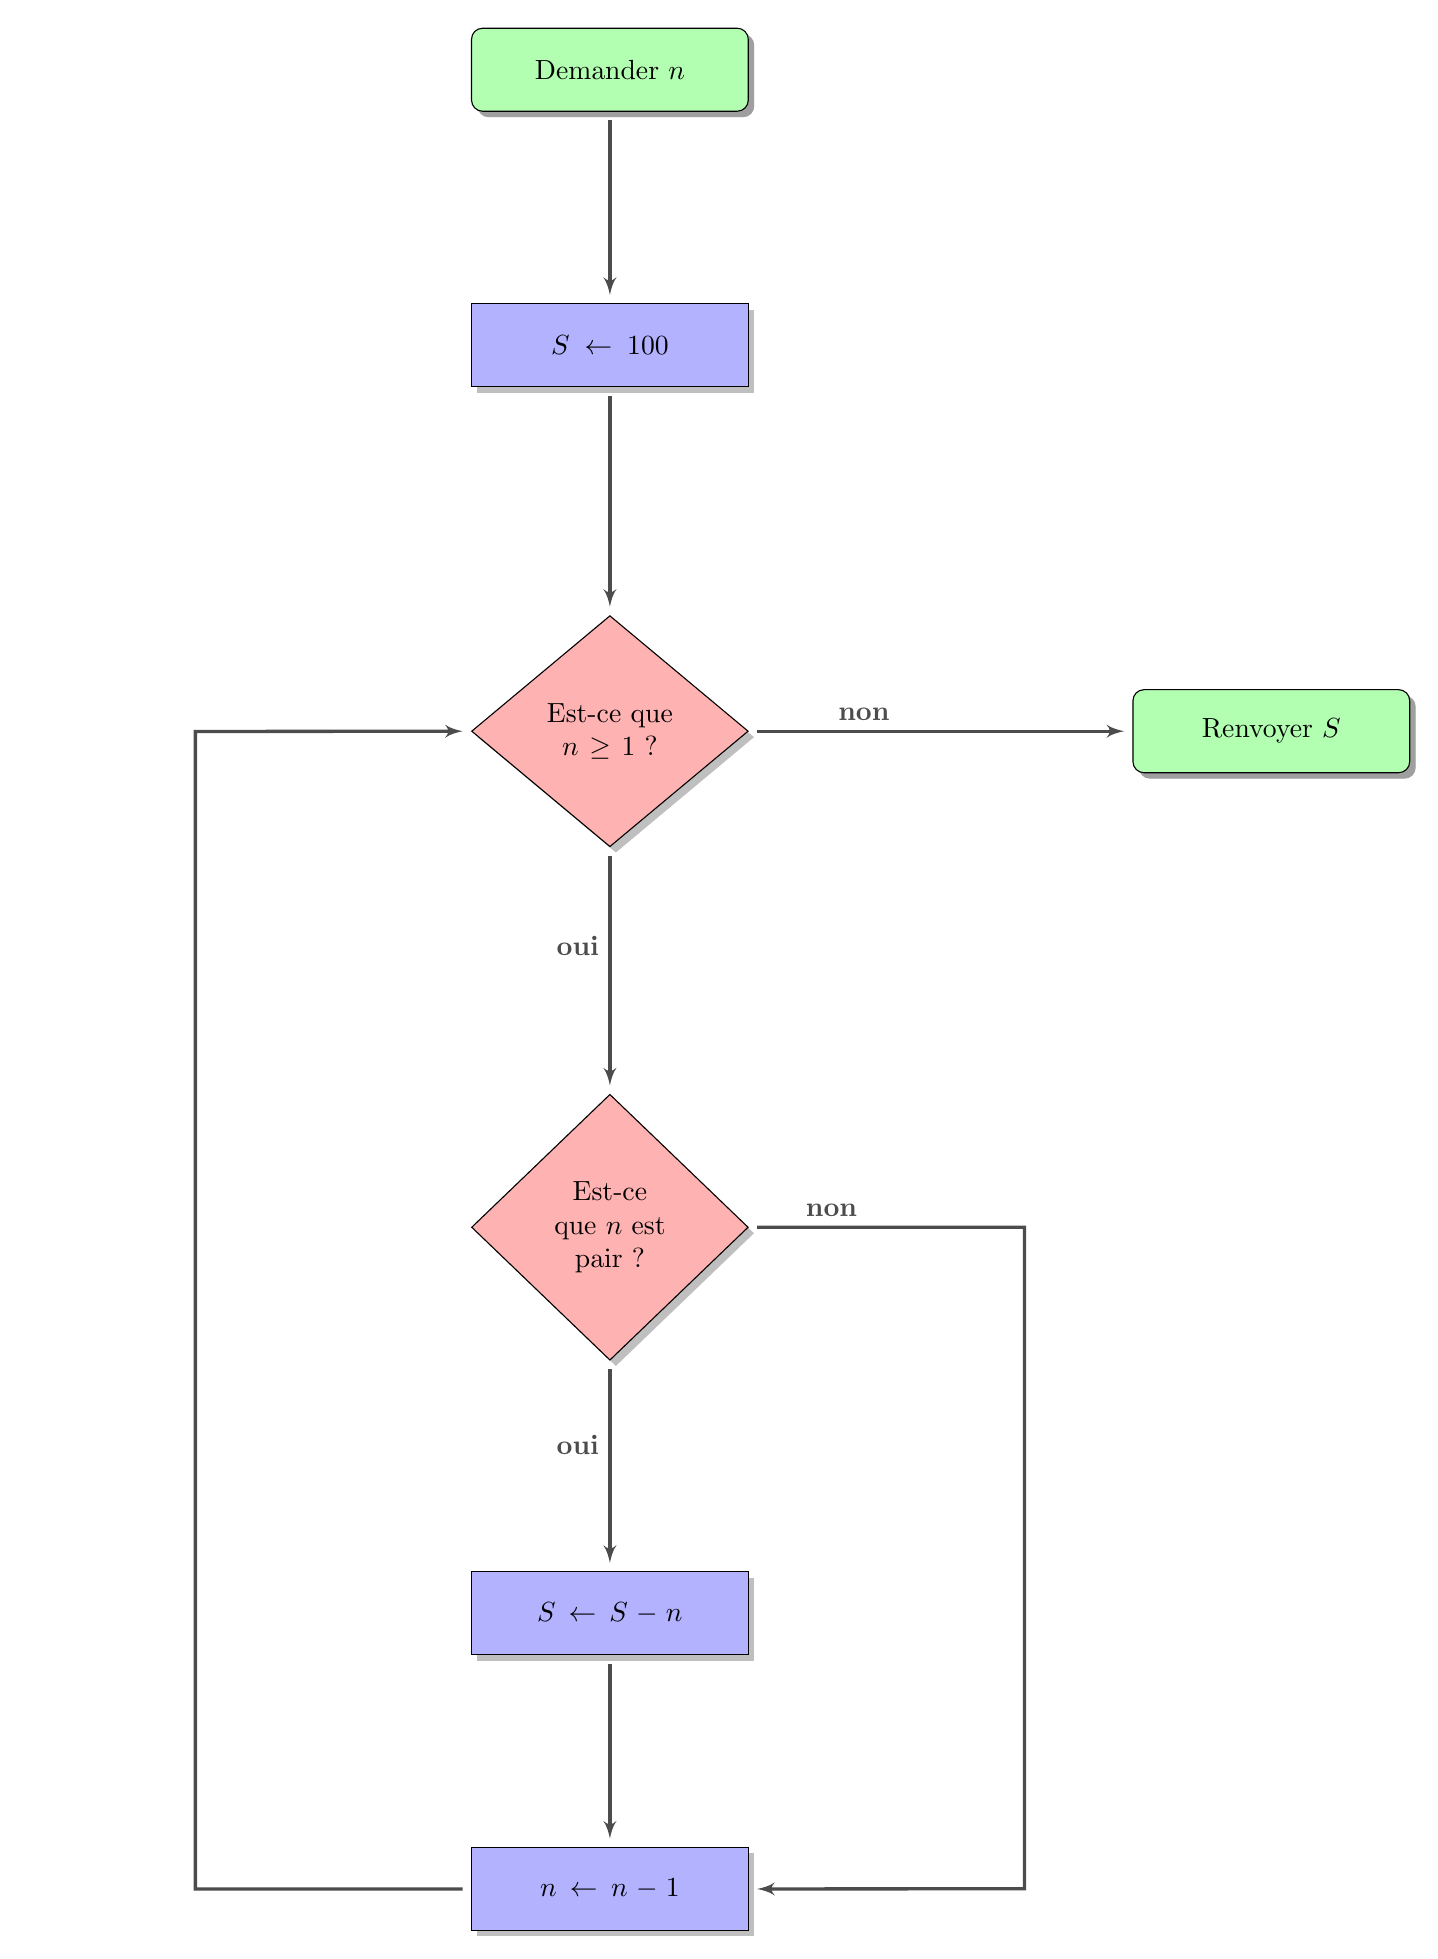 \usetikzlibrary{shadows,arrows, shapes}

% Define block styles


\tikzstyle{boxstyle} =  [draw, text width=8em, text centered, minimum width=10em,  minimum height=3em, drop shadow]

\tikzstyle{boxinput} = [boxstyle, rounded corners, drop shadow, fill=green!30]
\tikzstyle{instruction} = [boxstyle,  fill=blue!30]
\tikzstyle{ifthen} = [boxstyle,  text width=5em, diamond, fill=red!30]

\tikzstyle{line} = [draw, very thick, shorten <=3pt,shorten >=3pt, color=black!70, -latex']



\begin{tikzpicture}[scale=1.4]


%Draw diagram elements
\path node(P1)[ifthen] {Est-ce que $n \ge 1$ ?};

\path (P1)+(0,-4.5) node(P11)[ifthen] {Est-ce que $n$ est pair ?};
\path (P1)+(0,3.5) node(P0)[instruction] {$S \leftarrow 100$};
\path (P0)+(0,2.5) node(P00)[boxinput] {Demander $n$};
\path (P11)+(0,-3.5) node(P2)[instruction] {$S \leftarrow S - n$};
\path (P2)+(0,-2.5) node(P4)[instruction] {$n \leftarrow n - 1$};
\path (P1)+(6,0) node(P3)[boxinput] {Renvoyer $S$};


% Draw arrows between elements
\path[line] (P1.south) -- node [left,pos=0.4] {\bf oui} (P11);
\path[line] (P11.south) -- node [left,pos=0.4] {\bf oui} (P2);
\path[line] (P1.east) -- node [above, pos=0.3] {\bf non} (P3);
\path[line] (P11.east) -- node [above, pos=0.3] {\bf non} ++(2.5,0) -- ++(0,-6)--(P4.east);
\path[line] (P0.south) -- (P1);
\path[line] (P00.south) -- (P0);

\path[line] (P2.south) -- (P4);
\path[line] (P4.west) -- ++(-2.5,0) -- ++(0,10.5)--(P1.west);


\end{tikzpicture}